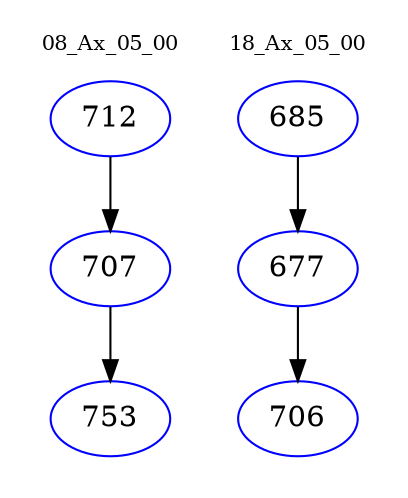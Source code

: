 digraph{
subgraph cluster_0 {
color = white
label = "08_Ax_05_00";
fontsize=10;
T0_712 [label="712", color="blue"]
T0_712 -> T0_707 [color="black"]
T0_707 [label="707", color="blue"]
T0_707 -> T0_753 [color="black"]
T0_753 [label="753", color="blue"]
}
subgraph cluster_1 {
color = white
label = "18_Ax_05_00";
fontsize=10;
T1_685 [label="685", color="blue"]
T1_685 -> T1_677 [color="black"]
T1_677 [label="677", color="blue"]
T1_677 -> T1_706 [color="black"]
T1_706 [label="706", color="blue"]
}
}
